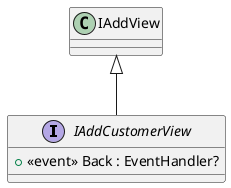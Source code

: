 @startuml
interface IAddCustomerView {
    +  <<event>> Back : EventHandler? 
}
IAddView <|-- IAddCustomerView
@enduml
